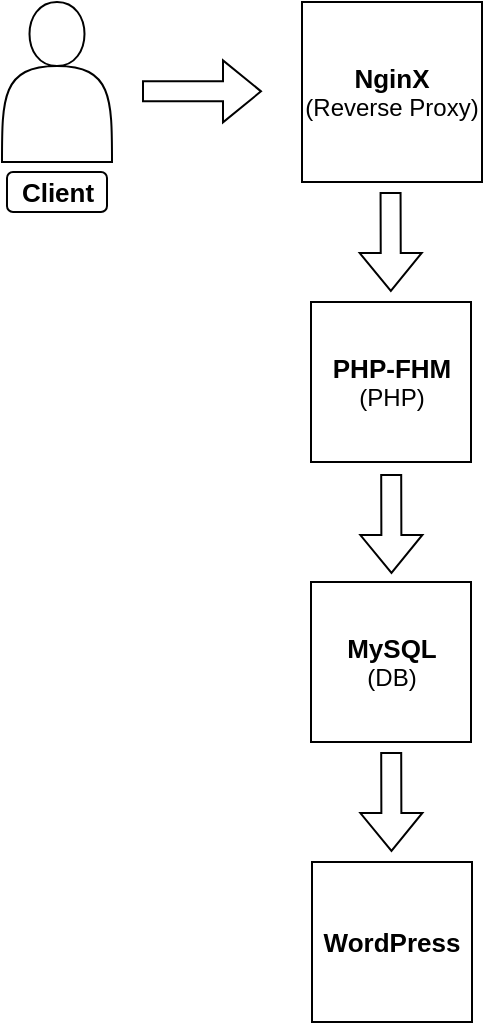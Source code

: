 <mxfile version="24.8.6">
  <diagram name="페이지-1" id="UsGboInLYVnVaXovdFpq">
    <mxGraphModel dx="1434" dy="738" grid="1" gridSize="10" guides="1" tooltips="1" connect="1" arrows="1" fold="1" page="1" pageScale="1" pageWidth="827" pageHeight="1169" math="0" shadow="0">
      <root>
        <mxCell id="0" />
        <mxCell id="1" parent="0" />
        <mxCell id="8iZxwudRF5Nwll9LdUtv-3" value="&lt;b&gt;&lt;font style=&quot;font-size: 13px;&quot;&gt;NginX&lt;/font&gt;&lt;/b&gt;&lt;br&gt;(Reverse Proxy)" style="whiteSpace=wrap;html=1;aspect=fixed;" parent="1" vertex="1">
          <mxGeometry x="390" y="300" width="90" height="90" as="geometry" />
        </mxCell>
        <mxCell id="8iZxwudRF5Nwll9LdUtv-5" value="&lt;font style=&quot;font-size: 13px;&quot;&gt;&lt;b&gt;PHP-FHM&lt;br&gt;&lt;/b&gt;&lt;/font&gt;(PHP)" style="whiteSpace=wrap;html=1;aspect=fixed;" parent="1" vertex="1">
          <mxGeometry x="394.5" y="450" width="80" height="80" as="geometry" />
        </mxCell>
        <mxCell id="8iZxwudRF5Nwll9LdUtv-7" value="&lt;b&gt;&lt;font style=&quot;font-size: 13px;&quot;&gt;MySQL&lt;/font&gt;&lt;/b&gt;&lt;br&gt;(DB)" style="whiteSpace=wrap;html=1;aspect=fixed;" parent="1" vertex="1">
          <mxGeometry x="394.5" y="590" width="80" height="80" as="geometry" />
        </mxCell>
        <mxCell id="8iZxwudRF5Nwll9LdUtv-9" value="&lt;b&gt;&lt;font style=&quot;font-size: 13px;&quot;&gt;WordPress&lt;/font&gt;&lt;/b&gt;" style="whiteSpace=wrap;html=1;aspect=fixed;" parent="1" vertex="1">
          <mxGeometry x="395" y="730" width="80" height="80" as="geometry" />
        </mxCell>
        <mxCell id="86r-rkyt3wdCB-8Z5Bjp-5" value="" style="shape=flexArrow;endArrow=classic;html=1;rounded=0;" edge="1" parent="1">
          <mxGeometry width="50" height="50" relative="1" as="geometry">
            <mxPoint x="434.28" y="395" as="sourcePoint" />
            <mxPoint x="434.42" y="445" as="targetPoint" />
          </mxGeometry>
        </mxCell>
        <mxCell id="86r-rkyt3wdCB-8Z5Bjp-6" value="" style="shape=flexArrow;endArrow=classic;html=1;rounded=0;" edge="1" parent="1">
          <mxGeometry width="50" height="50" relative="1" as="geometry">
            <mxPoint x="434.6" y="536" as="sourcePoint" />
            <mxPoint x="434.74" y="586" as="targetPoint" />
          </mxGeometry>
        </mxCell>
        <mxCell id="86r-rkyt3wdCB-8Z5Bjp-7" value="" style="shape=flexArrow;endArrow=classic;html=1;rounded=0;" edge="1" parent="1">
          <mxGeometry width="50" height="50" relative="1" as="geometry">
            <mxPoint x="434.6" y="675" as="sourcePoint" />
            <mxPoint x="434.74" y="725" as="targetPoint" />
          </mxGeometry>
        </mxCell>
        <mxCell id="86r-rkyt3wdCB-8Z5Bjp-8" value="" style="shape=flexArrow;endArrow=classic;html=1;rounded=0;" edge="1" parent="1">
          <mxGeometry width="50" height="50" relative="1" as="geometry">
            <mxPoint x="310" y="344.68" as="sourcePoint" />
            <mxPoint x="370" y="344.68" as="targetPoint" />
          </mxGeometry>
        </mxCell>
        <mxCell id="86r-rkyt3wdCB-8Z5Bjp-9" value="" style="group" vertex="1" connectable="0" parent="1">
          <mxGeometry x="240" y="300" width="55" height="105" as="geometry" />
        </mxCell>
        <mxCell id="86r-rkyt3wdCB-8Z5Bjp-1" value="" style="shape=actor;whiteSpace=wrap;html=1;" vertex="1" parent="86r-rkyt3wdCB-8Z5Bjp-9">
          <mxGeometry width="55" height="80" as="geometry" />
        </mxCell>
        <mxCell id="86r-rkyt3wdCB-8Z5Bjp-4" value="&lt;font style=&quot;font-size: 13px;&quot;&gt;&lt;b&gt;Client&lt;/b&gt;&lt;/font&gt;" style="rounded=1;whiteSpace=wrap;html=1;" vertex="1" parent="86r-rkyt3wdCB-8Z5Bjp-9">
          <mxGeometry x="2.5" y="85" width="50" height="20" as="geometry" />
        </mxCell>
      </root>
    </mxGraphModel>
  </diagram>
</mxfile>
